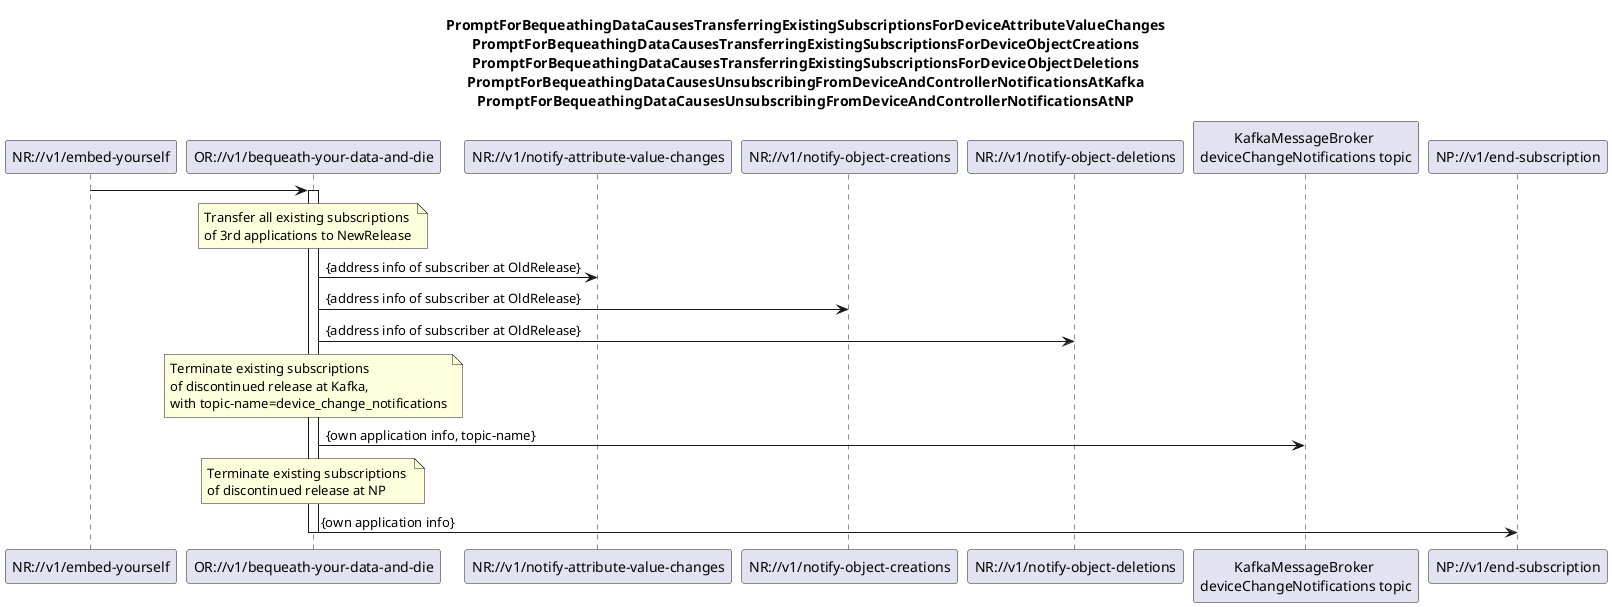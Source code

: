 @startuml 09x_BequeathYourDataAndDie
skinparam responseMessageBelowArrow true

title
PromptForBequeathingDataCausesTransferringExistingSubscriptionsForDeviceAttributeValueChanges
PromptForBequeathingDataCausesTransferringExistingSubscriptionsForDeviceObjectCreations
PromptForBequeathingDataCausesTransferringExistingSubscriptionsForDeviceObjectDeletions
PromptForBequeathingDataCausesUnsubscribingFromDeviceAndControllerNotificationsAtKafka
PromptForBequeathingDataCausesUnsubscribingFromDeviceAndControllerNotificationsAtNP
end title

participant "NR://v1/embed-yourself" as NewRelease
participant "OR://v1/bequeath-your-data-and-die" as OldRelease
participant "NR://v1/notify-attribute-value-changes" as notifyAttributeChange
participant "NR://v1/notify-object-creations" as notifyObjectCreation
participant "NR://v1/notify-object-deletions" as notifyObjectDeletion
participant "KafkaMessageBroker \ndeviceChangeNotifications topic" as endSubsriptionAtKafka
participant "NP://v1/end-subscription" as endSubsriptionAtNp

NewRelease -> OldRelease
activate OldRelease

note over OldRelease
Transfer all existing subscriptions 
of 3rd applications to NewRelease
end note
OldRelease -> notifyAttributeChange: {address info of subscriber at OldRelease}
OldRelease -> notifyObjectCreation: {address info of subscriber at OldRelease}
OldRelease -> notifyObjectDeletion: {address info of subscriber at OldRelease}

note over OldRelease
Terminate existing subscriptions 
of discontinued release at Kafka,
with topic-name=device_change_notifications
end note
OldRelease -> endSubsriptionAtKafka: {own application info, topic-name}

note over OldRelease
Terminate existing subscriptions 
of discontinued release at NP
end note
OldRelease -> endSubsriptionAtNp: {own application info}


deactivate OldRelease

@enduml